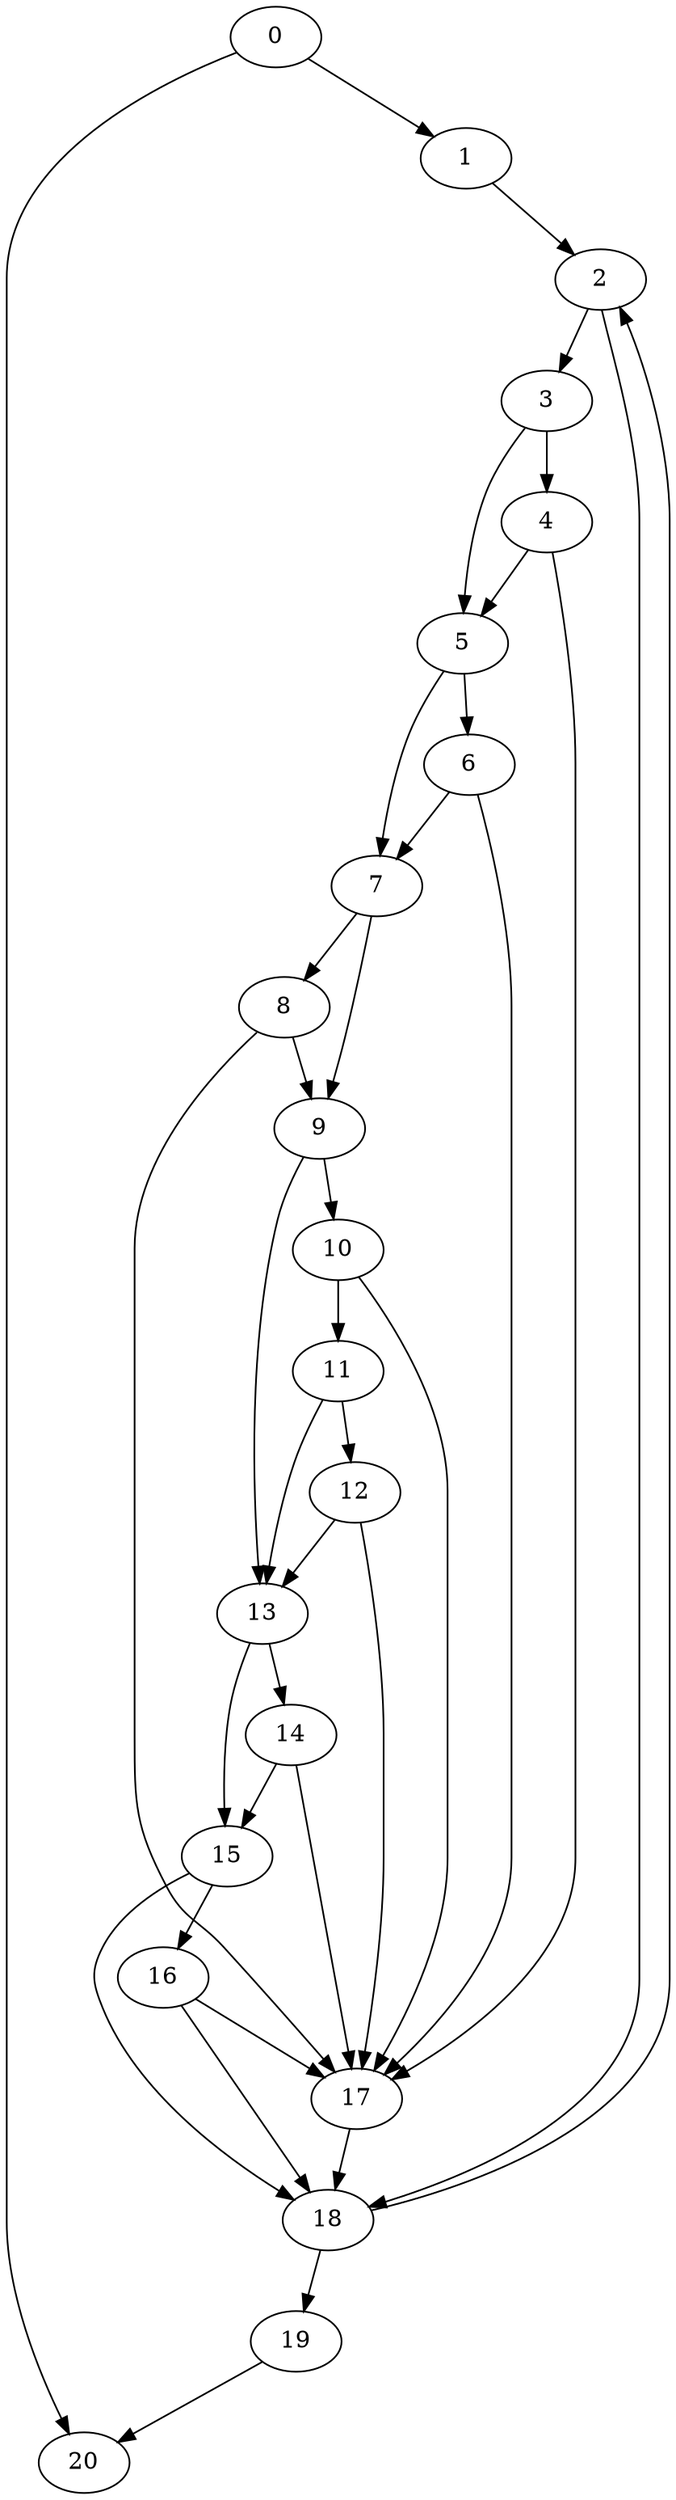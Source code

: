 digraph {
	0
	1
	2
	3
	4
	5
	6
	7
	8
	9
	10
	11
	12
	13
	14
	15
	16
	17
	18
	19
	20
	10 -> 11
	13 -> 15
	14 -> 15
	2 -> 18
	15 -> 18
	16 -> 18
	17 -> 18
	18 -> 19
	1 -> 2
	18 -> 2
	8 -> 9
	7 -> 9
	7 -> 8
	11 -> 12
	16 -> 17
	4 -> 17
	6 -> 17
	8 -> 17
	10 -> 17
	12 -> 17
	14 -> 17
	3 -> 5
	4 -> 5
	5 -> 6
	15 -> 16
	0 -> 1
	3 -> 4
	5 -> 7
	6 -> 7
	9 -> 10
	12 -> 13
	9 -> 13
	11 -> 13
	13 -> 14
	0 -> 20
	19 -> 20
	2 -> 3
}

